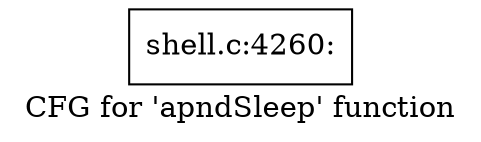 digraph "CFG for 'apndSleep' function" {
	label="CFG for 'apndSleep' function";

	Node0x560276930360 [shape=record,label="{shell.c:4260:}"];
}
